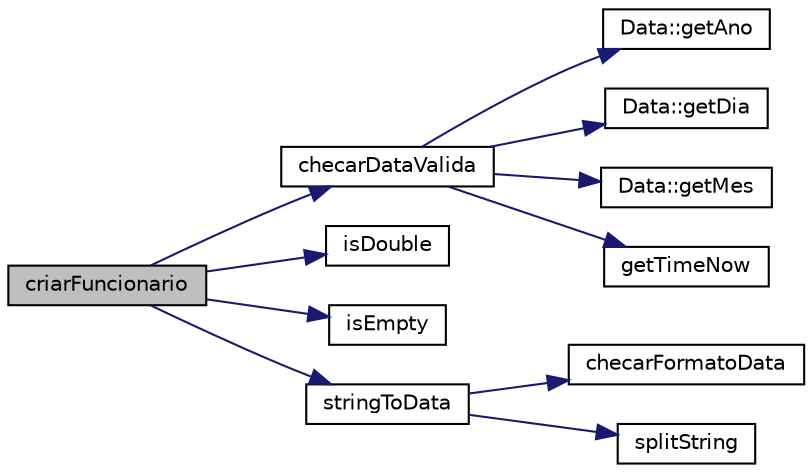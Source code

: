 digraph "criarFuncionario"
{
  edge [fontname="Helvetica",fontsize="10",labelfontname="Helvetica",labelfontsize="10"];
  node [fontname="Helvetica",fontsize="10",shape=record];
  rankdir="LR";
  Node11 [label="criarFuncionario",height=0.2,width=0.4,color="black", fillcolor="grey75", style="filled", fontcolor="black"];
  Node11 -> Node12 [color="midnightblue",fontsize="10",style="solid",fontname="Helvetica"];
  Node12 [label="checarDataValida",height=0.2,width=0.4,color="black", fillcolor="white", style="filled",URL="$data_util_8cpp.html#a2a24ccad757742d831c83c03a8ffed25",tooltip="checa se uma data é valida "];
  Node12 -> Node13 [color="midnightblue",fontsize="10",style="solid",fontname="Helvetica"];
  Node13 [label="Data::getAno",height=0.2,width=0.4,color="black", fillcolor="white", style="filled",URL="$class_data.html#a7d2fdbe9b9944becc3386b266d65bc4d"];
  Node12 -> Node14 [color="midnightblue",fontsize="10",style="solid",fontname="Helvetica"];
  Node14 [label="Data::getDia",height=0.2,width=0.4,color="black", fillcolor="white", style="filled",URL="$class_data.html#a72d6bfb5a3bc9a8acb1d9df70de822b7"];
  Node12 -> Node15 [color="midnightblue",fontsize="10",style="solid",fontname="Helvetica"];
  Node15 [label="Data::getMes",height=0.2,width=0.4,color="black", fillcolor="white", style="filled",URL="$class_data.html#ad8a045c146f1a6fdda7a276847e147bf"];
  Node12 -> Node16 [color="midnightblue",fontsize="10",style="solid",fontname="Helvetica"];
  Node16 [label="getTimeNow",height=0.2,width=0.4,color="black", fillcolor="white", style="filled",URL="$data_util_8cpp.html#ad100680968c5c4c8dd7bf68053748baa",tooltip="retorna a data atual "];
  Node11 -> Node17 [color="midnightblue",fontsize="10",style="solid",fontname="Helvetica"];
  Node17 [label="isDouble",height=0.2,width=0.4,color="black", fillcolor="white", style="filled",URL="$string_util_8cpp.html#ae027b72928c5904aee018b7155142b95",tooltip="checa se uma string pode ser um double "];
  Node11 -> Node18 [color="midnightblue",fontsize="10",style="solid",fontname="Helvetica"];
  Node18 [label="isEmpty",height=0.2,width=0.4,color="black", fillcolor="white", style="filled",URL="$string_util_8cpp.html#adb75e2b6ba880ac5d1e51fec475a6a14",tooltip="checa se uma string está vazia "];
  Node11 -> Node19 [color="midnightblue",fontsize="10",style="solid",fontname="Helvetica"];
  Node19 [label="stringToData",height=0.2,width=0.4,color="black", fillcolor="white", style="filled",URL="$data_util_8cpp.html#a8fae270d43f81f88f9b44ba57f04899e",tooltip="converte string para data "];
  Node19 -> Node20 [color="midnightblue",fontsize="10",style="solid",fontname="Helvetica"];
  Node20 [label="checarFormatoData",height=0.2,width=0.4,color="black", fillcolor="white", style="filled",URL="$data_util_8cpp.html#a15d4891ce17cdf42c7537f29114b5c20",tooltip="checa se uma string está no formato dd/mm/yyyy "];
  Node19 -> Node21 [color="midnightblue",fontsize="10",style="solid",fontname="Helvetica"];
  Node21 [label="splitString",height=0.2,width=0.4,color="black", fillcolor="white", style="filled",URL="$string_util_8cpp.html#a03e1248c7693b70010fcc583e8ce2f44",tooltip="fatia uma string em substrings tendo o separador como referencia "];
}
